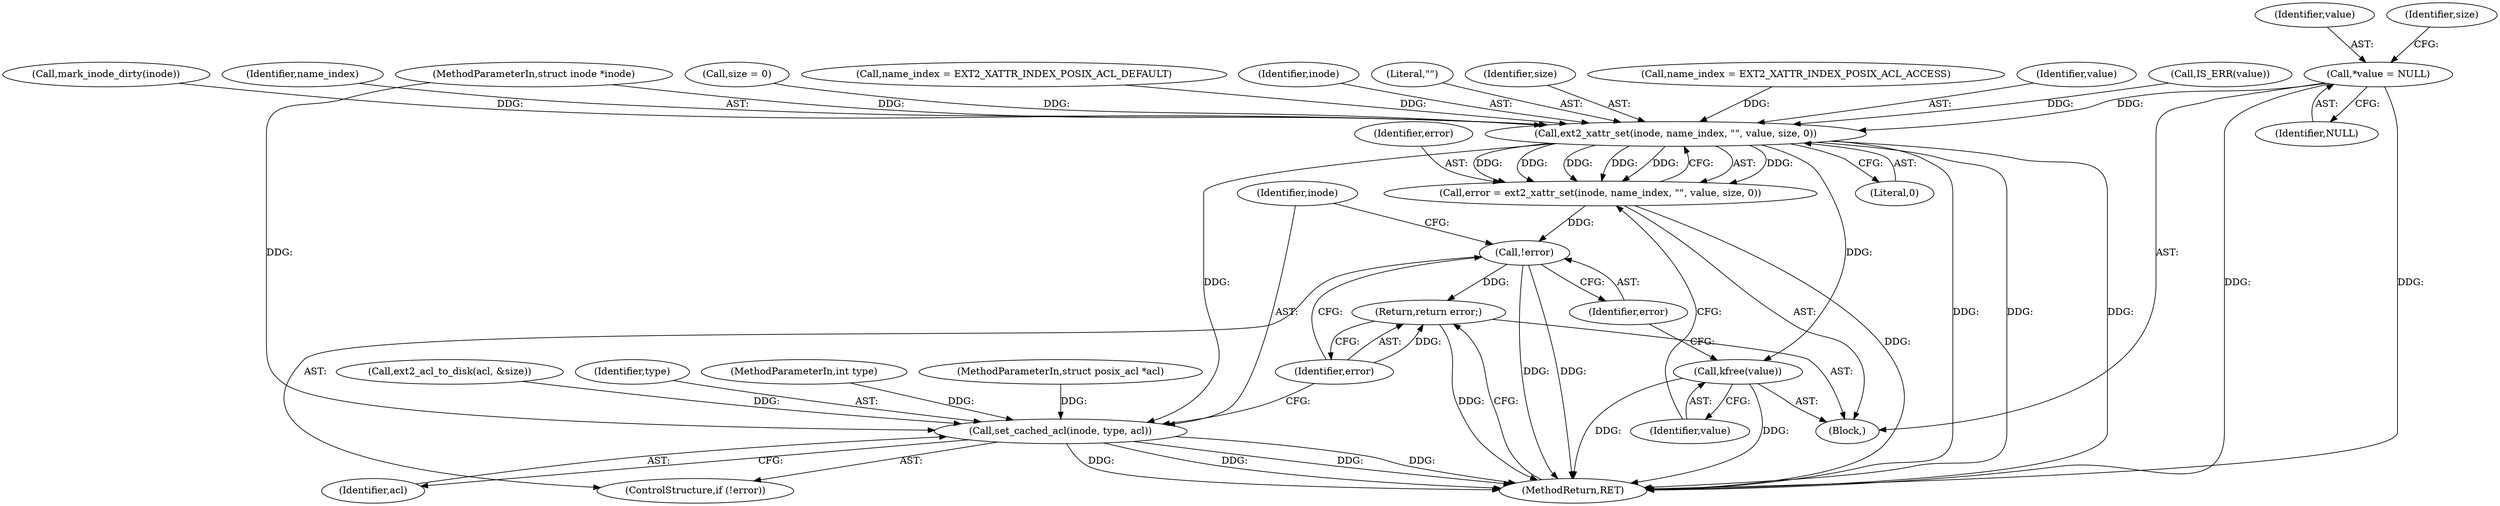 digraph "0_linux_073931017b49d9458aa351605b43a7e34598caef_2@pointer" {
"1000107" [label="(Call,*value = NULL)"];
"1000187" [label="(Call,ext2_xattr_set(inode, name_index, \"\", value, size, 0))"];
"1000185" [label="(Call,error = ext2_xattr_set(inode, name_index, \"\", value, size, 0))"];
"1000197" [label="(Call,!error)"];
"1000203" [label="(Return,return error;)"];
"1000194" [label="(Call,kfree(value))"];
"1000199" [label="(Call,set_cached_acl(inode, type, acl))"];
"1000204" [label="(Identifier,error)"];
"1000173" [label="(Call,ext2_acl_to_disk(acl, &size))"];
"1000190" [label="(Literal,\"\")"];
"1000194" [label="(Call,kfree(value))"];
"1000192" [label="(Identifier,size)"];
"1000200" [label="(Identifier,inode)"];
"1000186" [label="(Identifier,error)"];
"1000195" [label="(Identifier,value)"];
"1000203" [label="(Return,return error;)"];
"1000119" [label="(Call,name_index = EXT2_XATTR_INDEX_POSIX_ACL_ACCESS)"];
"1000191" [label="(Identifier,value)"];
"1000198" [label="(Identifier,error)"];
"1000187" [label="(Call,ext2_xattr_set(inode, name_index, \"\", value, size, 0))"];
"1000108" [label="(Identifier,value)"];
"1000197" [label="(Call,!error)"];
"1000178" [label="(Call,IS_ERR(value))"];
"1000144" [label="(Call,mark_inode_dirty(inode))"];
"1000205" [label="(MethodReturn,RET)"];
"1000201" [label="(Identifier,type)"];
"1000189" [label="(Identifier,name_index)"];
"1000107" [label="(Call,*value = NULL)"];
"1000103" [label="(MethodParameterIn,int type)"];
"1000112" [label="(Identifier,size)"];
"1000111" [label="(Call,size = 0)"];
"1000101" [label="(MethodParameterIn,struct inode *inode)"];
"1000196" [label="(ControlStructure,if (!error))"];
"1000148" [label="(Call,name_index = EXT2_XATTR_INDEX_POSIX_ACL_DEFAULT)"];
"1000102" [label="(MethodParameterIn,struct posix_acl *acl)"];
"1000109" [label="(Identifier,NULL)"];
"1000188" [label="(Identifier,inode)"];
"1000193" [label="(Literal,0)"];
"1000202" [label="(Identifier,acl)"];
"1000104" [label="(Block,)"];
"1000185" [label="(Call,error = ext2_xattr_set(inode, name_index, \"\", value, size, 0))"];
"1000199" [label="(Call,set_cached_acl(inode, type, acl))"];
"1000107" -> "1000104"  [label="AST: "];
"1000107" -> "1000109"  [label="CFG: "];
"1000108" -> "1000107"  [label="AST: "];
"1000109" -> "1000107"  [label="AST: "];
"1000112" -> "1000107"  [label="CFG: "];
"1000107" -> "1000205"  [label="DDG: "];
"1000107" -> "1000205"  [label="DDG: "];
"1000107" -> "1000187"  [label="DDG: "];
"1000187" -> "1000185"  [label="AST: "];
"1000187" -> "1000193"  [label="CFG: "];
"1000188" -> "1000187"  [label="AST: "];
"1000189" -> "1000187"  [label="AST: "];
"1000190" -> "1000187"  [label="AST: "];
"1000191" -> "1000187"  [label="AST: "];
"1000192" -> "1000187"  [label="AST: "];
"1000193" -> "1000187"  [label="AST: "];
"1000185" -> "1000187"  [label="CFG: "];
"1000187" -> "1000205"  [label="DDG: "];
"1000187" -> "1000205"  [label="DDG: "];
"1000187" -> "1000205"  [label="DDG: "];
"1000187" -> "1000185"  [label="DDG: "];
"1000187" -> "1000185"  [label="DDG: "];
"1000187" -> "1000185"  [label="DDG: "];
"1000187" -> "1000185"  [label="DDG: "];
"1000187" -> "1000185"  [label="DDG: "];
"1000187" -> "1000185"  [label="DDG: "];
"1000144" -> "1000187"  [label="DDG: "];
"1000101" -> "1000187"  [label="DDG: "];
"1000148" -> "1000187"  [label="DDG: "];
"1000119" -> "1000187"  [label="DDG: "];
"1000178" -> "1000187"  [label="DDG: "];
"1000111" -> "1000187"  [label="DDG: "];
"1000187" -> "1000194"  [label="DDG: "];
"1000187" -> "1000199"  [label="DDG: "];
"1000185" -> "1000104"  [label="AST: "];
"1000186" -> "1000185"  [label="AST: "];
"1000195" -> "1000185"  [label="CFG: "];
"1000185" -> "1000205"  [label="DDG: "];
"1000185" -> "1000197"  [label="DDG: "];
"1000197" -> "1000196"  [label="AST: "];
"1000197" -> "1000198"  [label="CFG: "];
"1000198" -> "1000197"  [label="AST: "];
"1000200" -> "1000197"  [label="CFG: "];
"1000204" -> "1000197"  [label="CFG: "];
"1000197" -> "1000205"  [label="DDG: "];
"1000197" -> "1000205"  [label="DDG: "];
"1000197" -> "1000203"  [label="DDG: "];
"1000203" -> "1000104"  [label="AST: "];
"1000203" -> "1000204"  [label="CFG: "];
"1000204" -> "1000203"  [label="AST: "];
"1000205" -> "1000203"  [label="CFG: "];
"1000203" -> "1000205"  [label="DDG: "];
"1000204" -> "1000203"  [label="DDG: "];
"1000194" -> "1000104"  [label="AST: "];
"1000194" -> "1000195"  [label="CFG: "];
"1000195" -> "1000194"  [label="AST: "];
"1000198" -> "1000194"  [label="CFG: "];
"1000194" -> "1000205"  [label="DDG: "];
"1000194" -> "1000205"  [label="DDG: "];
"1000199" -> "1000196"  [label="AST: "];
"1000199" -> "1000202"  [label="CFG: "];
"1000200" -> "1000199"  [label="AST: "];
"1000201" -> "1000199"  [label="AST: "];
"1000202" -> "1000199"  [label="AST: "];
"1000204" -> "1000199"  [label="CFG: "];
"1000199" -> "1000205"  [label="DDG: "];
"1000199" -> "1000205"  [label="DDG: "];
"1000199" -> "1000205"  [label="DDG: "];
"1000199" -> "1000205"  [label="DDG: "];
"1000101" -> "1000199"  [label="DDG: "];
"1000103" -> "1000199"  [label="DDG: "];
"1000173" -> "1000199"  [label="DDG: "];
"1000102" -> "1000199"  [label="DDG: "];
}
